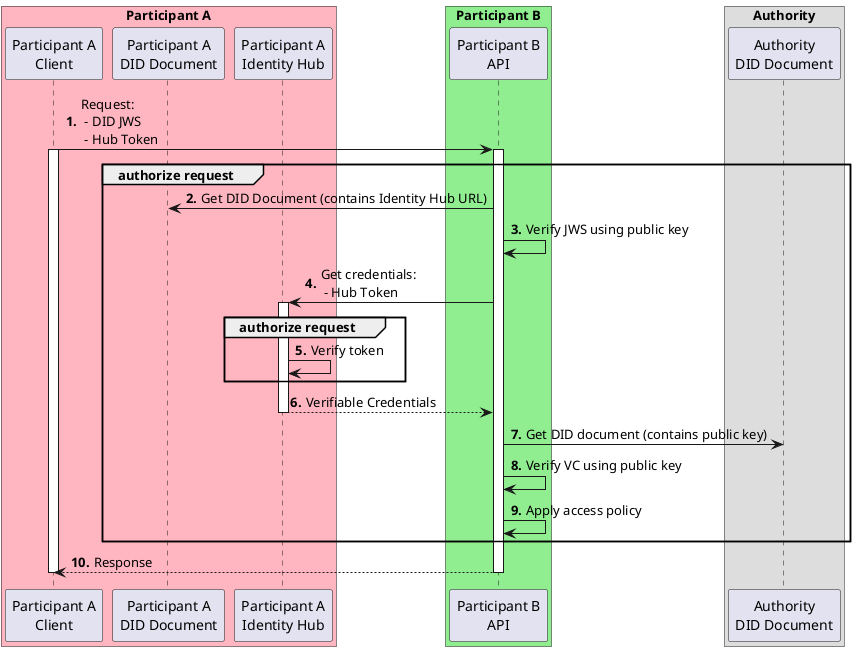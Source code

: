 @startuml
autonumber "<b>0'.'"
box "Participant A" #LightPink
Participant "Participant A\nClient" as ParticipantA
Participant "Participant A\nDID Document" as DID
Participant "Participant A\nIdentity Hub" as IDHUB
end box
box "Participant B" #LightGreen
Participant "Participant B\nAPI" as B
end box
box "Authority"
Participant "Authority\nDID Document" as Auth
end box
ParticipantA -> B ++: Request:\n - DID JWS\n - Hub Token
activate ParticipantA
group authorize request
  B -> DID: Get DID Document (contains Identity Hub URL)
  B -> B: Verify JWS using public key
  B -> IDHUB ++: Get credentials:\n - Hub Token
  group authorize request
    IDHUB -> IDHUB: Verify token
  end
  return Verifiable Credentials
  B -> Auth: Get DID document (contains public key)
  B -> B: Verify VC using public key
  B -> B: Apply access policy
end
return Response
deactivate ParticipantA

@enduml
